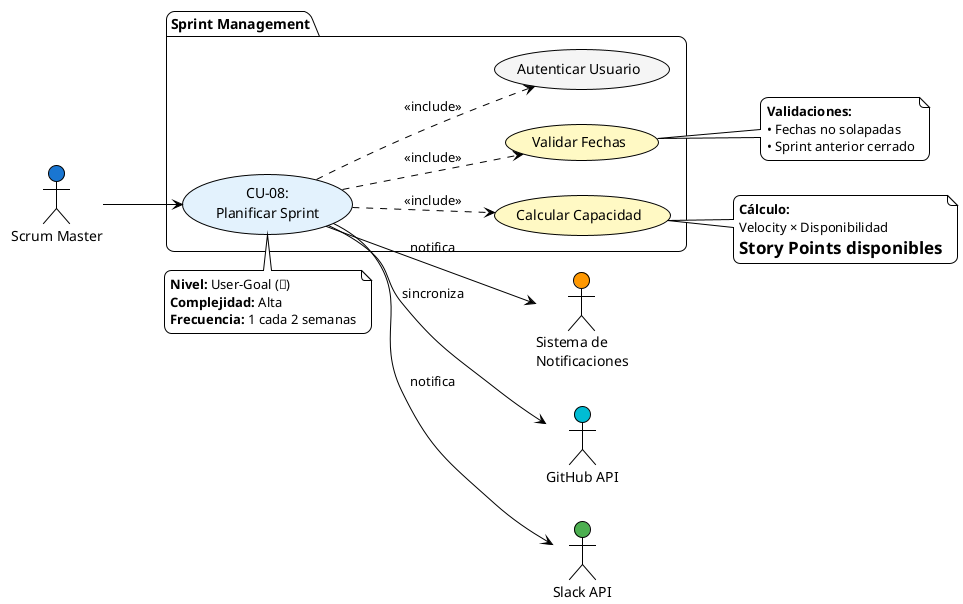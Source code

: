 @startuml uc-24-planificar-sprint-detallado
!theme plain
skinparam backgroundColor #FFFFFF
skinparam roundCorner 15
skinparam shadowing false

left to right direction

actor "Scrum Master" as SM #1976D2
actor "Sistema de\nNotificaciones" as SN #FF9800
actor "GitHub API" as GH #00BCD4
actor "Slack API" as SL #4CAF50

package "Sprint Management" {
    usecase "CU-08:\nPlanificar Sprint" as UC08 #E3F2FD
    usecase "Validar Fechas" as VAL #FFF9C4
    usecase "Calcular Capacidad" as CAP #FFF9C4
    usecase "Autenticar Usuario" as AUTH #F5F5F5
}

SM --> UC08
UC08 ..> VAL : <<include>>
UC08 ..> CAP : <<include>>
UC08 ..> AUTH : <<include>>
UC08 --> SN : notifica
UC08 --> GH : sincroniza
UC08 --> SL : notifica

note top of UC08
  <b>Nivel:</b> User-Goal (🌊)
  <b>Complejidad:</b> Alta
  <b>Frecuencia:</b> 1 cada 2 semanas
end note

note right of VAL
  <b>Validaciones:</b>
  • Fechas no solapadas
  • Sprint anterior cerrado
end note

note right of CAP
  <b>Cálculo:</b>
  Velocity × Disponibilidad
  = Story Points disponibles
end note

@enduml
